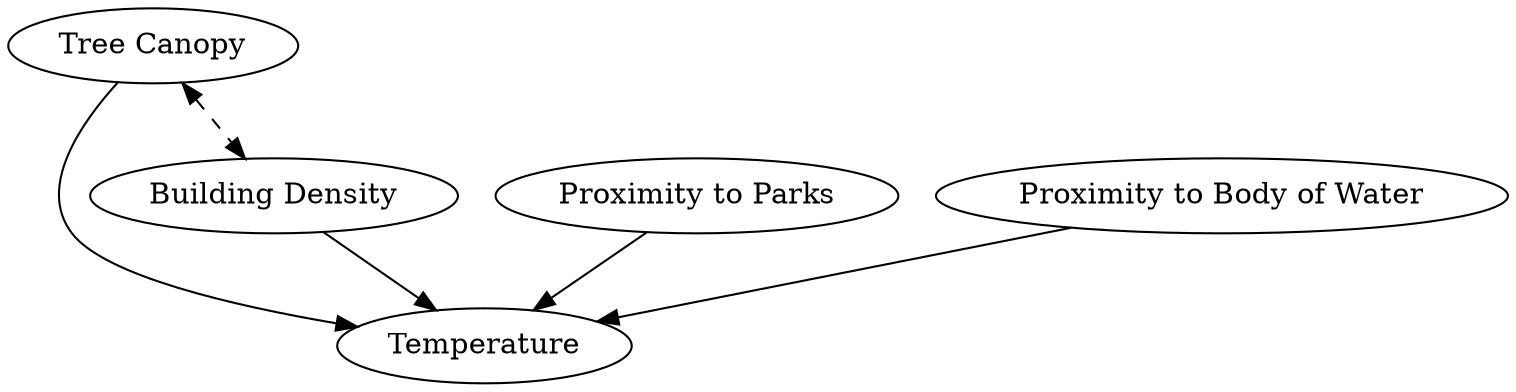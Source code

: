 Digraph G {

a [label="Tree Canopy"];
b [label="Temperature"];
c [label="Proximity to Parks"];
d [label="Building Density"];
e [label="Proximity to Body of Water"];


 a -> b;
 c -> b;
 d -> b;
 e -> b;
 a -> d [dir=both,arrowtail="normal",style="dashed"];
    
}